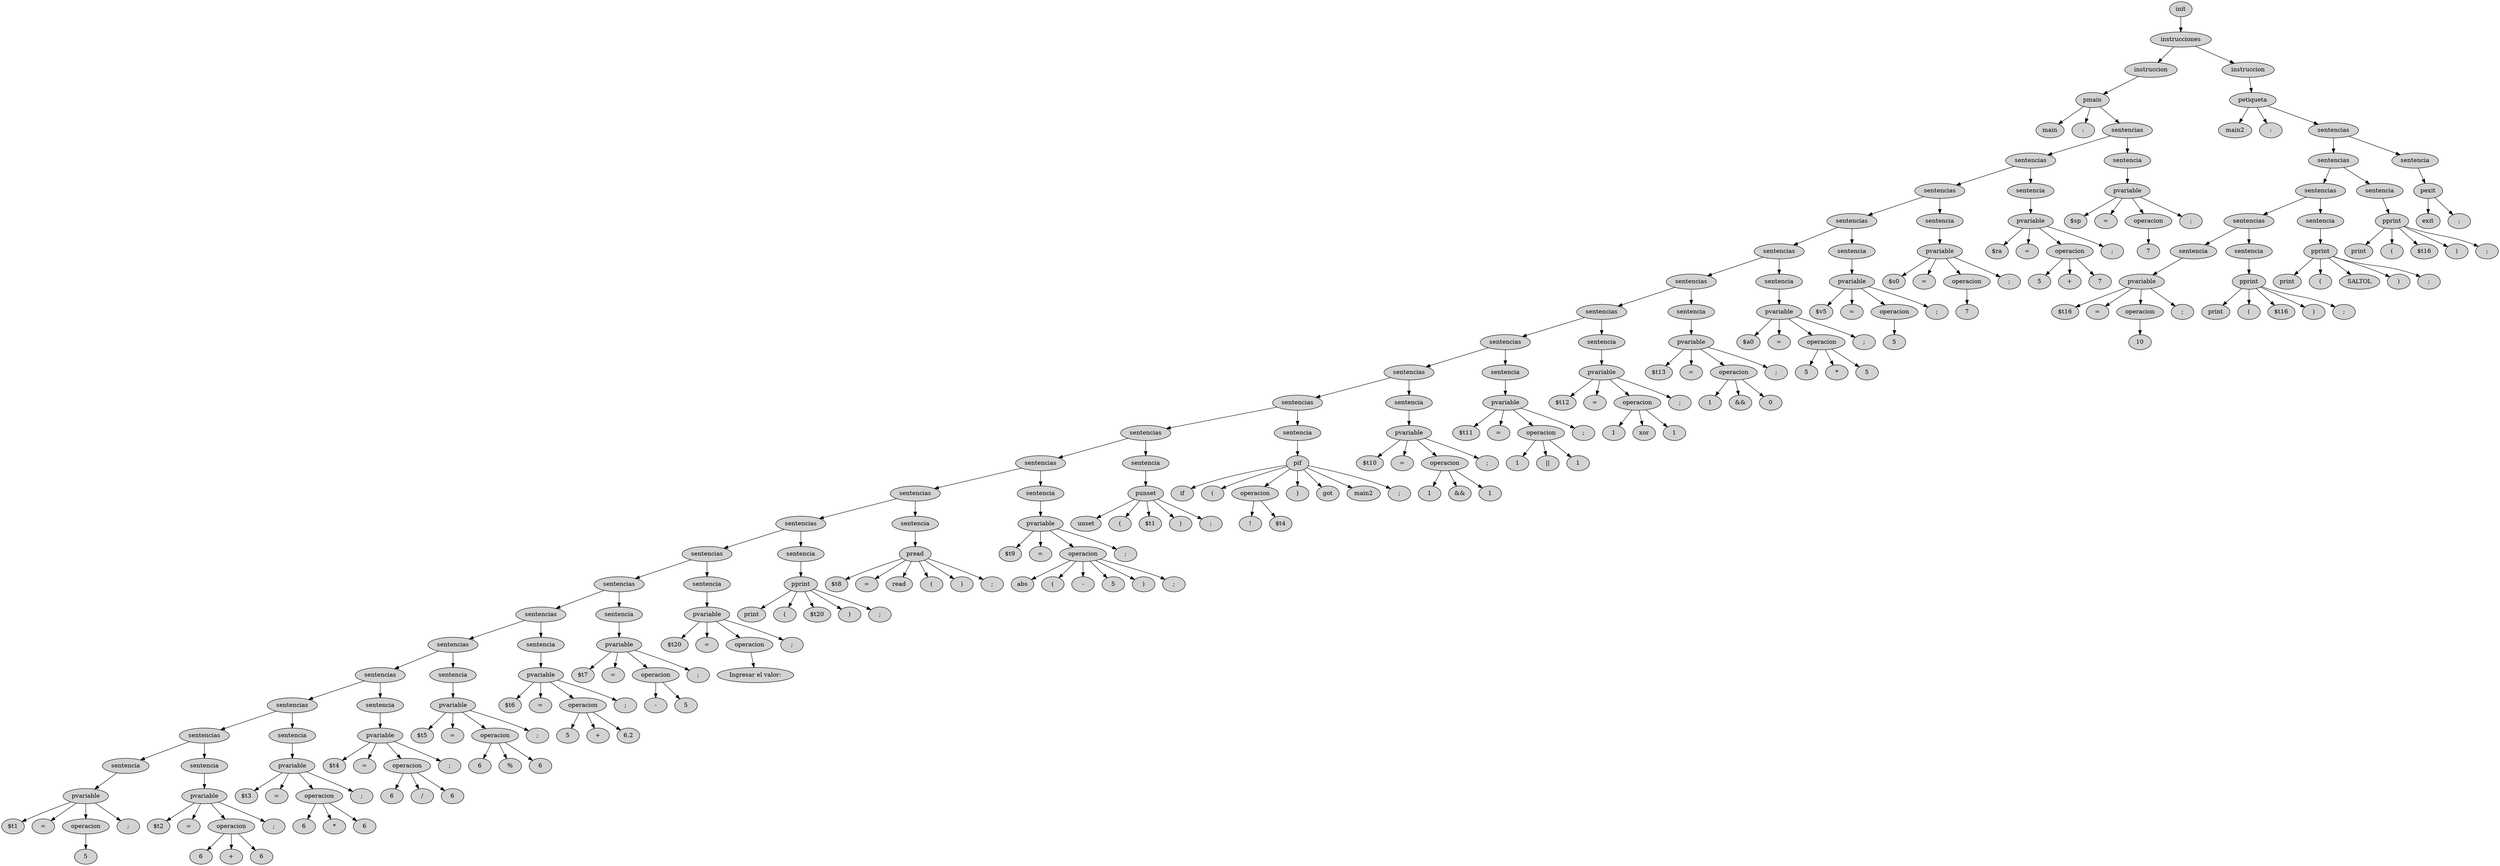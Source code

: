 digraph{ 
254[style = "filled" ; label = "init"] 
253[style = "filled" ; label = "instrucciones"] 
212[style = "filled" ; label = "instruccion"] 
209[style = "filled" ; label = "pmain"] 
210[style = "filled" ; label = "main"] 
211[style = "filled" ; label = ":"] 
208[style = "filled" ; label = "sentencias"] 
200[style = "filled" ; label = "sentencias"] 
190[style = "filled" ; label = "sentencias"] 
182[style = "filled" ; label = "sentencias"] 
174[style = "filled" ; label = "sentencias"] 
164[style = "filled" ; label = "sentencias"] 
154[style = "filled" ; label = "sentencias"] 
144[style = "filled" ; label = "sentencias"] 
134[style = "filled" ; label = "sentencias"] 
124[style = "filled" ; label = "sentencias"] 
112[style = "filled" ; label = "sentencias"] 
104[style = "filled" ; label = "sentencias"] 
91[style = "filled" ; label = "sentencias"] 
82[style = "filled" ; label = "sentencias"] 
74[style = "filled" ; label = "sentencias"] 
66[style = "filled" ; label = "sentencias"] 
57[style = "filled" ; label = "sentencias"] 
47[style = "filled" ; label = "sentencias"] 
37[style = "filled" ; label = "sentencias"] 
27[style = "filled" ; label = "sentencias"] 
17[style = "filled" ; label = "sentencias"] 
7[style = "filled" ; label = "sentencia"] 
3[style = "filled" ; label = "pvariable"] 
4[style = "filled" ; label = "$t1"] 
5[style = "filled" ; label = "="] 
2[style = "filled" ; label = "operacion"] 
1[style = "filled" ; label = "5"] 
6[style = "filled" ; label = ";"] 
16[style = "filled" ; label = "sentencia"] 
12[style = "filled" ; label = "pvariable"] 
13[style = "filled" ; label = "$t2"] 
14[style = "filled" ; label = "="] 
10[style = "filled" ; label = "operacion"] 
8[style = "filled" ; label = "6"] 
11[style = "filled" ; label = "+"] 
9[style = "filled" ; label = "6"] 
15[style = "filled" ; label = ";"] 
26[style = "filled" ; label = "sentencia"] 
22[style = "filled" ; label = "pvariable"] 
23[style = "filled" ; label = "$t3"] 
24[style = "filled" ; label = "="] 
20[style = "filled" ; label = "operacion"] 
18[style = "filled" ; label = "6"] 
21[style = "filled" ; label = "*"] 
19[style = "filled" ; label = "6"] 
25[style = "filled" ; label = ";"] 
36[style = "filled" ; label = "sentencia"] 
32[style = "filled" ; label = "pvariable"] 
33[style = "filled" ; label = "$t4"] 
34[style = "filled" ; label = "="] 
30[style = "filled" ; label = "operacion"] 
28[style = "filled" ; label = "6"] 
31[style = "filled" ; label = "/"] 
29[style = "filled" ; label = "6"] 
35[style = "filled" ; label = ";"] 
46[style = "filled" ; label = "sentencia"] 
42[style = "filled" ; label = "pvariable"] 
43[style = "filled" ; label = "$t5"] 
44[style = "filled" ; label = "="] 
40[style = "filled" ; label = "operacion"] 
38[style = "filled" ; label = "6"] 
41[style = "filled" ; label = "%"] 
39[style = "filled" ; label = "6"] 
45[style = "filled" ; label = ";"] 
56[style = "filled" ; label = "sentencia"] 
52[style = "filled" ; label = "pvariable"] 
53[style = "filled" ; label = "$t6"] 
54[style = "filled" ; label = "="] 
50[style = "filled" ; label = "operacion"] 
48[style = "filled" ; label = "5"] 
51[style = "filled" ; label = "+"] 
49[style = "filled" ; label = "6.2"] 
55[style = "filled" ; label = ";"] 
65[style = "filled" ; label = "sentencia"] 
61[style = "filled" ; label = "pvariable"] 
62[style = "filled" ; label = "$t7"] 
63[style = "filled" ; label = "="] 
59[style = "filled" ; label = "operacion"] 
60[style = "filled" ; label = "-"] 
58[style = "filled" ; label = "5"] 
64[style = "filled" ; label = ";"] 
73[style = "filled" ; label = "sentencia"] 
69[style = "filled" ; label = "pvariable"] 
70[style = "filled" ; label = "$t20"] 
71[style = "filled" ; label = "="] 
68[style = "filled" ; label = "operacion"] 
67[style = "filled" ; label = "Ingresar el valor:"] 
72[style = "filled" ; label = ";"] 
81[style = "filled" ; label = "sentencia"] 
75[style = "filled" ; label = "pprint"] 
76[style = "filled" ; label = "print"] 
77[style = "filled" ; label = "("] 
78[style = "filled" ; label = "$t20"] 
79[style = "filled" ; label = ")"] 
80[style = "filled" ; label = ";"] 
90[style = "filled" ; label = "sentencia"] 
83[style = "filled" ; label = "pread"] 
84[style = "filled" ; label = "$t8"] 
85[style = "filled" ; label = "="] 
86[style = "filled" ; label = "read"] 
87[style = "filled" ; label = "("] 
88[style = "filled" ; label = ")"] 
89[style = "filled" ; label = ";"] 
103[style = "filled" ; label = "sentencia"] 
99[style = "filled" ; label = "pvariable"] 
100[style = "filled" ; label = "$t9"] 
101[style = "filled" ; label = "="] 
93[style = "filled" ; label = "operacion"] 
94[style = "filled" ; label = "abs"] 
95[style = "filled" ; label = "("] 
96[style = "filled" ; label = "-"] 
92[style = "filled" ; label = "5"] 
97[style = "filled" ; label = ")"] 
98[style = "filled" ; label = ";"] 
102[style = "filled" ; label = ";"] 
111[style = "filled" ; label = "sentencia"] 
105[style = "filled" ; label = "punset"] 
106[style = "filled" ; label = "unset"] 
107[style = "filled" ; label = "("] 
108[style = "filled" ; label = "$t1"] 
109[style = "filled" ; label = ")"] 
110[style = "filled" ; label = ";"] 
123[style = "filled" ; label = "sentencia"] 
116[style = "filled" ; label = "pif"] 
117[style = "filled" ; label = "if"] 
118[style = "filled" ; label = "("] 
114[style = "filled" ; label = "operacion"] 
115[style = "filled" ; label = "!"] 
113[style = "filled" ; label = "$t4"] 
119[style = "filled" ; label = ")"] 
120[style = "filled" ; label = "got"] 
121[style = "filled" ; label = "main2"] 
122[style = "filled" ; label = ";"] 
133[style = "filled" ; label = "sentencia"] 
129[style = "filled" ; label = "pvariable"] 
130[style = "filled" ; label = "$t10"] 
131[style = "filled" ; label = "="] 
127[style = "filled" ; label = "operacion"] 
125[style = "filled" ; label = "1"] 
128[style = "filled" ; label = "&&"] 
126[style = "filled" ; label = "1"] 
132[style = "filled" ; label = ";"] 
143[style = "filled" ; label = "sentencia"] 
139[style = "filled" ; label = "pvariable"] 
140[style = "filled" ; label = "$t11"] 
141[style = "filled" ; label = "="] 
137[style = "filled" ; label = "operacion"] 
135[style = "filled" ; label = "1"] 
138[style = "filled" ; label = "||"] 
136[style = "filled" ; label = "1"] 
142[style = "filled" ; label = ";"] 
153[style = "filled" ; label = "sentencia"] 
149[style = "filled" ; label = "pvariable"] 
150[style = "filled" ; label = "$t12"] 
151[style = "filled" ; label = "="] 
147[style = "filled" ; label = "operacion"] 
145[style = "filled" ; label = "1"] 
148[style = "filled" ; label = "xor"] 
146[style = "filled" ; label = "1"] 
152[style = "filled" ; label = ";"] 
163[style = "filled" ; label = "sentencia"] 
159[style = "filled" ; label = "pvariable"] 
160[style = "filled" ; label = "$t13"] 
161[style = "filled" ; label = "="] 
157[style = "filled" ; label = "operacion"] 
155[style = "filled" ; label = "1"] 
158[style = "filled" ; label = "&&"] 
156[style = "filled" ; label = "0"] 
162[style = "filled" ; label = ";"] 
173[style = "filled" ; label = "sentencia"] 
169[style = "filled" ; label = "pvariable"] 
170[style = "filled" ; label = "$a0"] 
171[style = "filled" ; label = "="] 
167[style = "filled" ; label = "operacion"] 
165[style = "filled" ; label = "5"] 
168[style = "filled" ; label = "*"] 
166[style = "filled" ; label = "5"] 
172[style = "filled" ; label = ";"] 
181[style = "filled" ; label = "sentencia"] 
177[style = "filled" ; label = "pvariable"] 
178[style = "filled" ; label = "$v5"] 
179[style = "filled" ; label = "="] 
176[style = "filled" ; label = "operacion"] 
175[style = "filled" ; label = "5"] 
180[style = "filled" ; label = ";"] 
189[style = "filled" ; label = "sentencia"] 
185[style = "filled" ; label = "pvariable"] 
186[style = "filled" ; label = "$s0"] 
187[style = "filled" ; label = "="] 
184[style = "filled" ; label = "operacion"] 
183[style = "filled" ; label = "7"] 
188[style = "filled" ; label = ";"] 
199[style = "filled" ; label = "sentencia"] 
195[style = "filled" ; label = "pvariable"] 
196[style = "filled" ; label = "$ra"] 
197[style = "filled" ; label = "="] 
193[style = "filled" ; label = "operacion"] 
191[style = "filled" ; label = "5"] 
194[style = "filled" ; label = "+"] 
192[style = "filled" ; label = "7"] 
198[style = "filled" ; label = ";"] 
207[style = "filled" ; label = "sentencia"] 
203[style = "filled" ; label = "pvariable"] 
204[style = "filled" ; label = "$sp"] 
205[style = "filled" ; label = "="] 
202[style = "filled" ; label = "operacion"] 
201[style = "filled" ; label = "7"] 
206[style = "filled" ; label = ";"] 
252[style = "filled" ; label = "instruccion"] 
249[style = "filled" ; label = "petiqueta"] 
250[style = "filled" ; label = "main2"] 
251[style = "filled" ; label = ":"] 
248[style = "filled" ; label = "sentencias"] 
243[style = "filled" ; label = "sentencias"] 
235[style = "filled" ; label = "sentencias"] 
227[style = "filled" ; label = "sentencias"] 
219[style = "filled" ; label = "sentencia"] 
215[style = "filled" ; label = "pvariable"] 
216[style = "filled" ; label = "$t16"] 
217[style = "filled" ; label = "="] 
214[style = "filled" ; label = "operacion"] 
213[style = "filled" ; label = "10"] 
218[style = "filled" ; label = ";"] 
226[style = "filled" ; label = "sentencia"] 
220[style = "filled" ; label = "pprint"] 
221[style = "filled" ; label = "print"] 
222[style = "filled" ; label = "("] 
223[style = "filled" ; label = "$t16"] 
224[style = "filled" ; label = ")"] 
225[style = "filled" ; label = ";"] 
234[style = "filled" ; label = "sentencia"] 
228[style = "filled" ; label = "pprint"] 
229[style = "filled" ; label = "print"] 
230[style = "filled" ; label = "("] 
231[style = "filled" ; label = "SALTOL"] 
232[style = "filled" ; label = ")"] 
233[style = "filled" ; label = ";"] 
242[style = "filled" ; label = "sentencia"] 
236[style = "filled" ; label = "pprint"] 
237[style = "filled" ; label = "print"] 
238[style = "filled" ; label = "("] 
239[style = "filled" ; label = "$t16"] 
240[style = "filled" ; label = ")"] 
241[style = "filled" ; label = ";"] 
247[style = "filled" ; label = "sentencia"] 
244[style = "filled" ; label = "pexit"] 
245[style = "filled" ; label = "exit"] 
246[style = "filled" ; label = ";"] 
254->253;
253->212;
212->209;
209->210;
209->211;
209->208;
208->200;
200->190;
190->182;
182->174;
174->164;
164->154;
154->144;
144->134;
134->124;
124->112;
112->104;
104->91;
91->82;
82->74;
74->66;
66->57;
57->47;
47->37;
37->27;
27->17;
17->7;
7->3;
3->4;
3->5;
3->2;
2->1;
3->6;
17->16;
16->12;
12->13;
12->14;
12->10;
10->8;
10->11;
10->9;
12->15;
27->26;
26->22;
22->23;
22->24;
22->20;
20->18;
20->21;
20->19;
22->25;
37->36;
36->32;
32->33;
32->34;
32->30;
30->28;
30->31;
30->29;
32->35;
47->46;
46->42;
42->43;
42->44;
42->40;
40->38;
40->41;
40->39;
42->45;
57->56;
56->52;
52->53;
52->54;
52->50;
50->48;
50->51;
50->49;
52->55;
66->65;
65->61;
61->62;
61->63;
61->59;
59->60;
59->58;
61->64;
74->73;
73->69;
69->70;
69->71;
69->68;
68->67;
69->72;
82->81;
81->75;
75->76;
75->77;
75->78;
75->79;
75->80;
91->90;
90->83;
83->84;
83->85;
83->86;
83->87;
83->88;
83->89;
104->103;
103->99;
99->100;
99->101;
99->93;
93->94;
93->95;
93->96;
93->92;
93->97;
93->98;
99->102;
112->111;
111->105;
105->106;
105->107;
105->108;
105->109;
105->110;
124->123;
123->116;
116->117;
116->118;
116->114;
114->115;
114->113;
116->119;
116->120;
116->121;
116->122;
134->133;
133->129;
129->130;
129->131;
129->127;
127->125;
127->128;
127->126;
129->132;
144->143;
143->139;
139->140;
139->141;
139->137;
137->135;
137->138;
137->136;
139->142;
154->153;
153->149;
149->150;
149->151;
149->147;
147->145;
147->148;
147->146;
149->152;
164->163;
163->159;
159->160;
159->161;
159->157;
157->155;
157->158;
157->156;
159->162;
174->173;
173->169;
169->170;
169->171;
169->167;
167->165;
167->168;
167->166;
169->172;
182->181;
181->177;
177->178;
177->179;
177->176;
176->175;
177->180;
190->189;
189->185;
185->186;
185->187;
185->184;
184->183;
185->188;
200->199;
199->195;
195->196;
195->197;
195->193;
193->191;
193->194;
193->192;
195->198;
208->207;
207->203;
203->204;
203->205;
203->202;
202->201;
203->206;
253->252;
252->249;
249->250;
249->251;
249->248;
248->243;
243->235;
235->227;
227->219;
219->215;
215->216;
215->217;
215->214;
214->213;
215->218;
227->226;
226->220;
220->221;
220->222;
220->223;
220->224;
220->225;
235->234;
234->228;
228->229;
228->230;
228->231;
228->232;
228->233;
243->242;
242->236;
236->237;
236->238;
236->239;
236->240;
236->241;
248->247;
247->244;
244->245;
244->246;

}